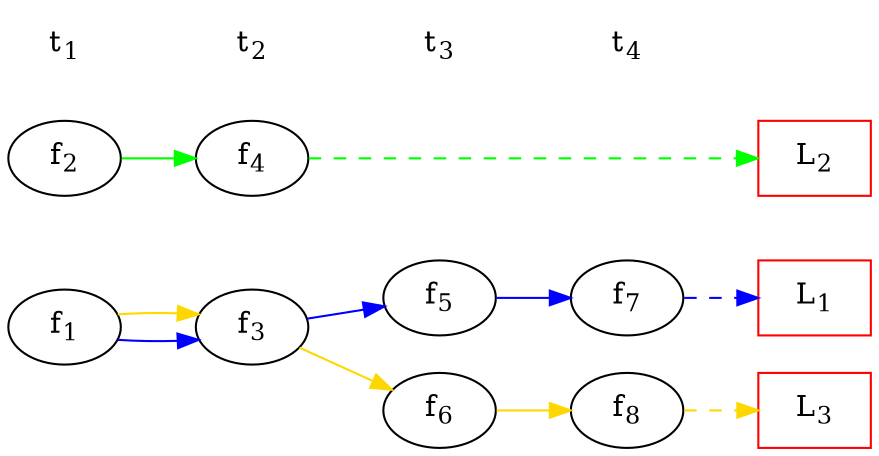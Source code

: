 digraph many2many {
    rankdir=LR;
    { rank = same;
        f1 [label=<f<SUB>1</SUB>>];
        f2 [label=<f<SUB>2</SUB>>];
    }
    { rank = same;
        f3 [label=<f<SUB>3</SUB>>];
        f4 [label=<f<SUB>4</SUB>>];
    }
    f5 [label=<f<SUB>5</SUB>>];
    f6 [label=<f<SUB>6</SUB>>];
    f7 [label=<f<SUB>7</SUB>>];
    f8 [label=<f<SUB>8</SUB>>];

    f1 -> f3 -> f5 -> f7 [color=blue];
    f2 -> f4 [color=green];
    f1 -> f3 -> f6 -> f8 [color=gold];

    { rank = same;
        node[shape=box, color=red];
        l1 [label=<L<SUB>1</SUB>>];
        l2 [label=<L<SUB>2</SUB>>];
        l3 [label=<L<SUB>3</SUB>>];
    }

    f7 -> l1 [style=dashed, color=blue];
    f4 -> l2 [style=dashed, color=green];
    f8 -> l3 [style=dashed, color=gold];

    edge[style=invis];
    node[shape=none];
    t1 [label=<t<SUB>1</SUB>>];
    t2 [label=<t<SUB>2</SUB>>];
    t3 [label=<t<SUB>3</SUB>>];
    t4 [label=<t<SUB>4</SUB>>];
    t1 -> t2 -> t3 -> t4;

}
